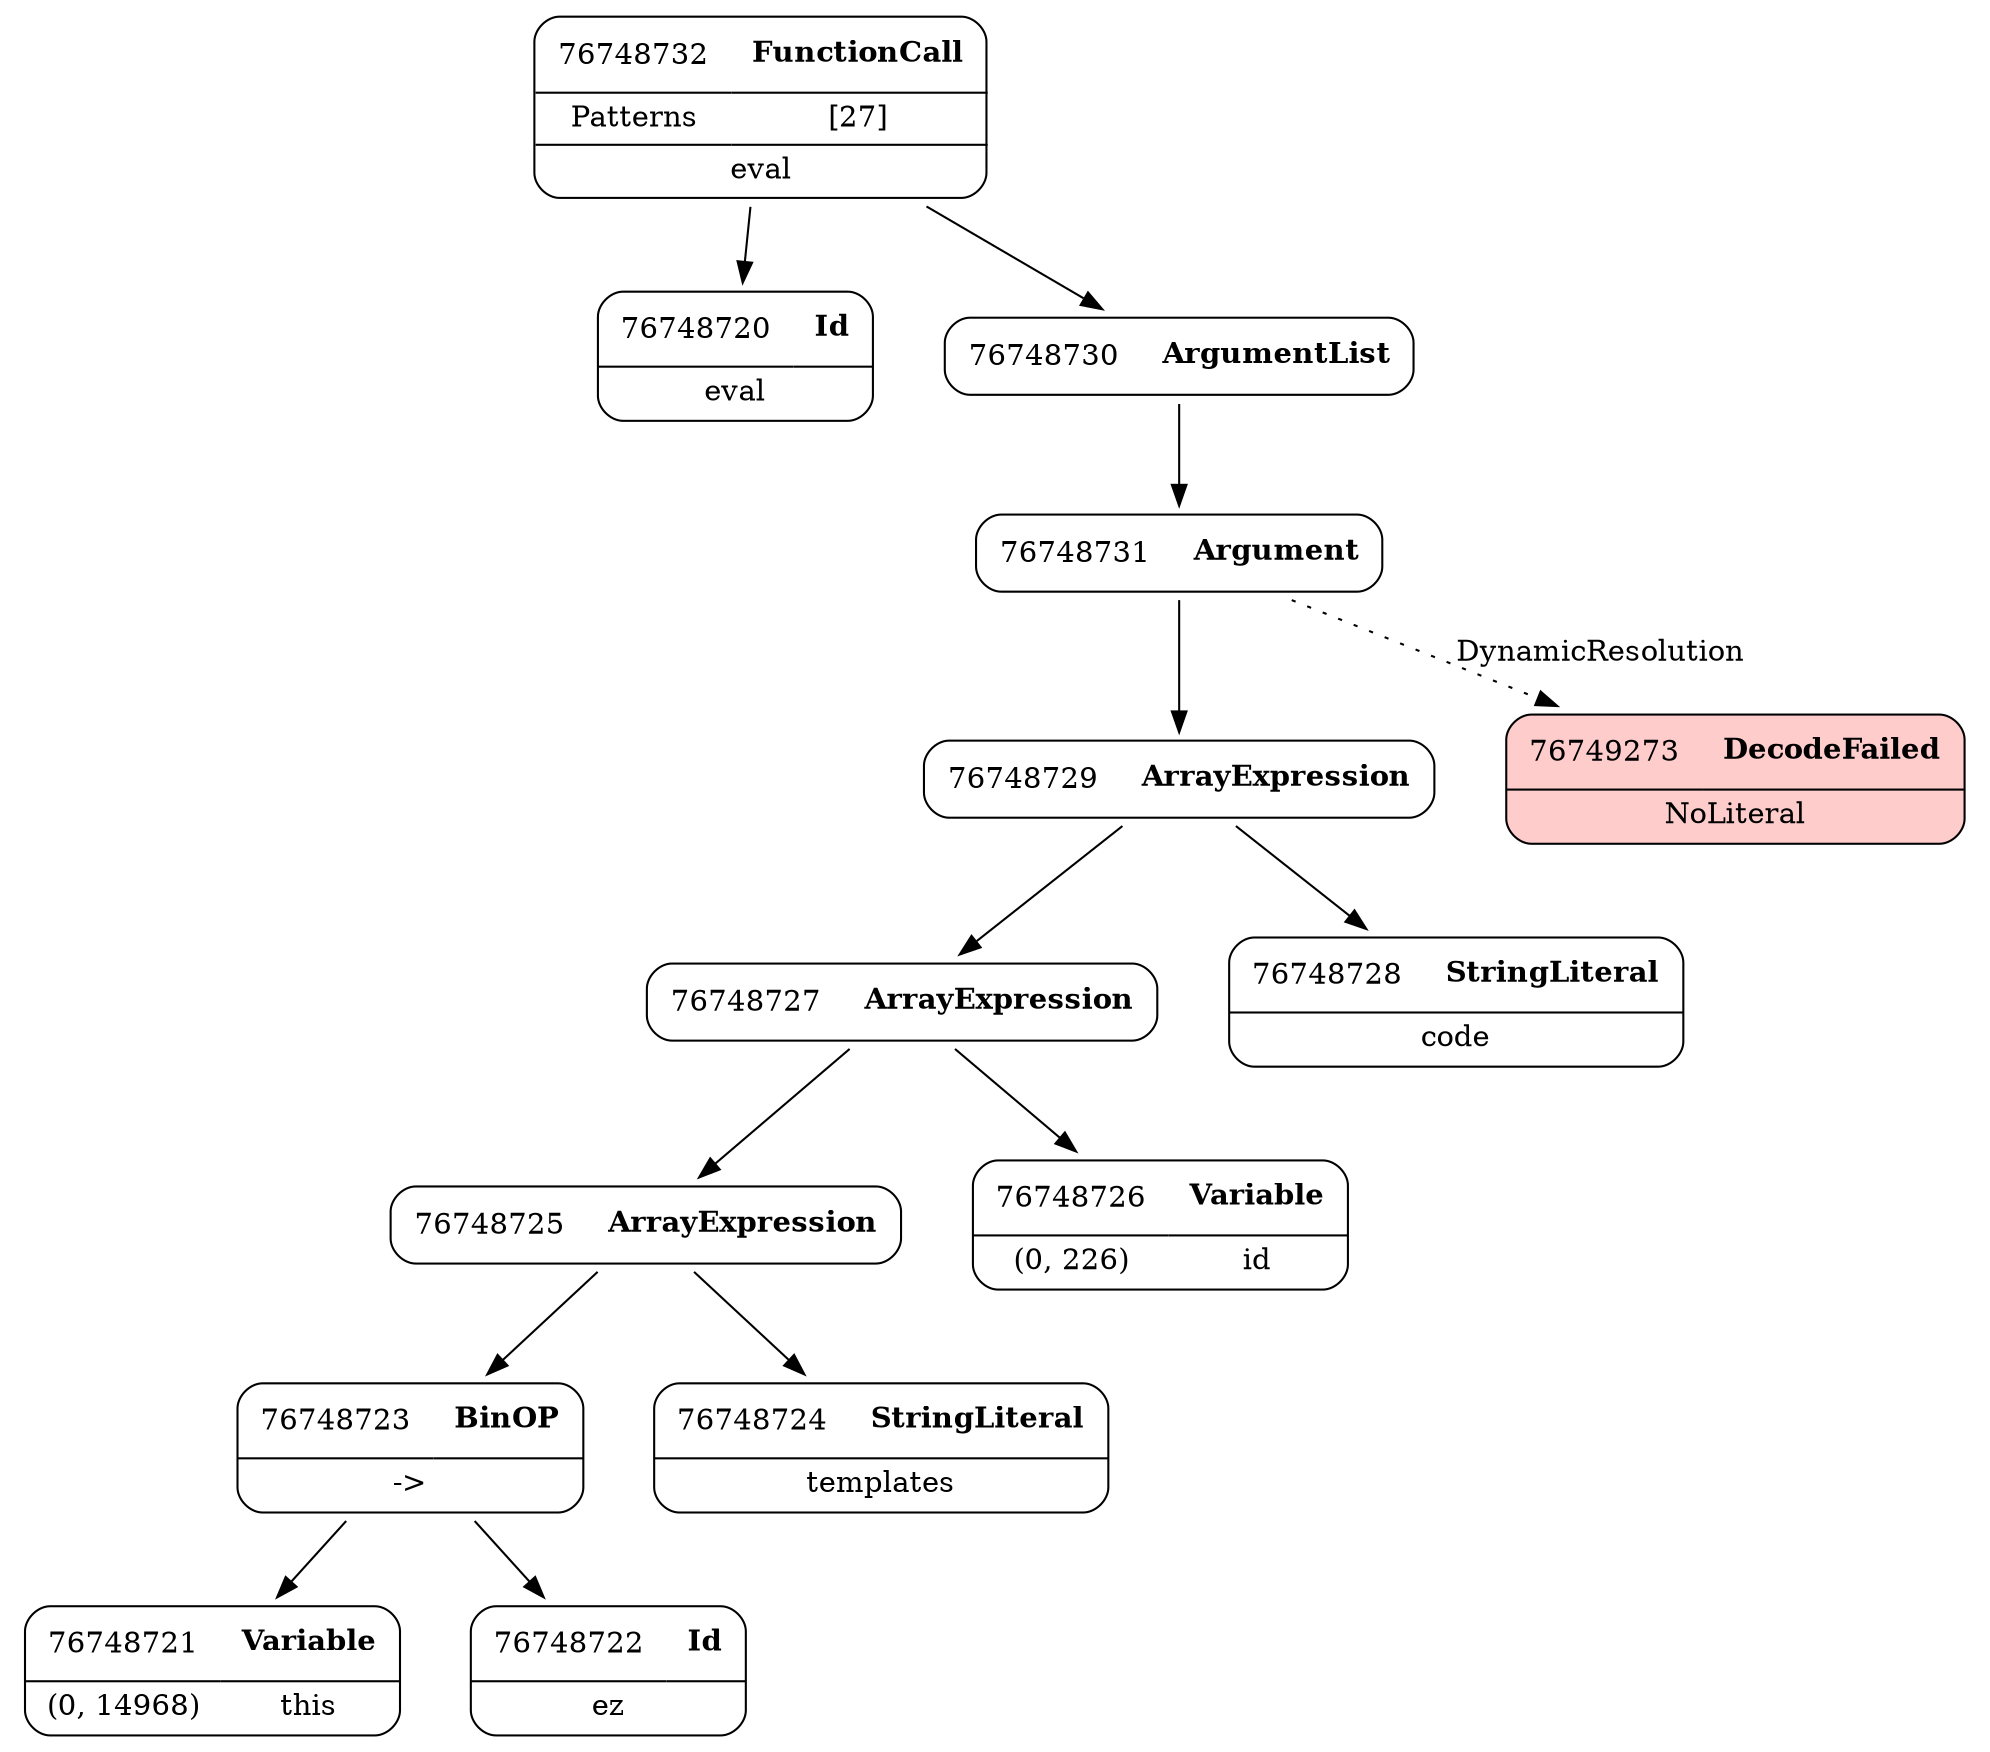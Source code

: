 digraph ast {
node [shape=none];
76748723 [label=<<TABLE border='1' cellspacing='0' cellpadding='10' style='rounded' ><TR><TD border='0'>76748723</TD><TD border='0'><B>BinOP</B></TD></TR><HR/><TR><TD border='0' cellpadding='5' colspan='2'>-&gt;</TD></TR></TABLE>>];
76748723 -> 76748721 [weight=2];
76748723 -> 76748722 [weight=2];
76748722 [label=<<TABLE border='1' cellspacing='0' cellpadding='10' style='rounded' ><TR><TD border='0'>76748722</TD><TD border='0'><B>Id</B></TD></TR><HR/><TR><TD border='0' cellpadding='5' colspan='2'>ez</TD></TR></TABLE>>];
76748721 [label=<<TABLE border='1' cellspacing='0' cellpadding='10' style='rounded' ><TR><TD border='0'>76748721</TD><TD border='0'><B>Variable</B></TD></TR><HR/><TR><TD border='0' cellpadding='5'>(0, 14968)</TD><TD border='0' cellpadding='5'>this</TD></TR></TABLE>>];
76748720 [label=<<TABLE border='1' cellspacing='0' cellpadding='10' style='rounded' ><TR><TD border='0'>76748720</TD><TD border='0'><B>Id</B></TD></TR><HR/><TR><TD border='0' cellpadding='5' colspan='2'>eval</TD></TR></TABLE>>];
76748727 [label=<<TABLE border='1' cellspacing='0' cellpadding='10' style='rounded' ><TR><TD border='0'>76748727</TD><TD border='0'><B>ArrayExpression</B></TD></TR></TABLE>>];
76748727 -> 76748725 [weight=2];
76748727 -> 76748726 [weight=2];
76748726 [label=<<TABLE border='1' cellspacing='0' cellpadding='10' style='rounded' ><TR><TD border='0'>76748726</TD><TD border='0'><B>Variable</B></TD></TR><HR/><TR><TD border='0' cellpadding='5'>(0, 226)</TD><TD border='0' cellpadding='5'>id</TD></TR></TABLE>>];
76748725 [label=<<TABLE border='1' cellspacing='0' cellpadding='10' style='rounded' ><TR><TD border='0'>76748725</TD><TD border='0'><B>ArrayExpression</B></TD></TR></TABLE>>];
76748725 -> 76748723 [weight=2];
76748725 -> 76748724 [weight=2];
76748724 [label=<<TABLE border='1' cellspacing='0' cellpadding='10' style='rounded' ><TR><TD border='0'>76748724</TD><TD border='0'><B>StringLiteral</B></TD></TR><HR/><TR><TD border='0' cellpadding='5' colspan='2'>templates</TD></TR></TABLE>>];
76748731 [label=<<TABLE border='1' cellspacing='0' cellpadding='10' style='rounded' ><TR><TD border='0'>76748731</TD><TD border='0'><B>Argument</B></TD></TR></TABLE>>];
76748731 -> 76748729 [weight=2];
76748731 -> 76749273 [style=dotted,label=DynamicResolution];
76748730 [label=<<TABLE border='1' cellspacing='0' cellpadding='10' style='rounded' ><TR><TD border='0'>76748730</TD><TD border='0'><B>ArgumentList</B></TD></TR></TABLE>>];
76748730 -> 76748731 [weight=2];
76748729 [label=<<TABLE border='1' cellspacing='0' cellpadding='10' style='rounded' ><TR><TD border='0'>76748729</TD><TD border='0'><B>ArrayExpression</B></TD></TR></TABLE>>];
76748729 -> 76748727 [weight=2];
76748729 -> 76748728 [weight=2];
76749273 [label=<<TABLE border='1' cellspacing='0' cellpadding='10' style='rounded' bgcolor='#FFCCCC' ><TR><TD border='0'>76749273</TD><TD border='0'><B>DecodeFailed</B></TD></TR><HR/><TR><TD border='0' cellpadding='5' colspan='2'>NoLiteral</TD></TR></TABLE>>];
76748728 [label=<<TABLE border='1' cellspacing='0' cellpadding='10' style='rounded' ><TR><TD border='0'>76748728</TD><TD border='0'><B>StringLiteral</B></TD></TR><HR/><TR><TD border='0' cellpadding='5' colspan='2'>code</TD></TR></TABLE>>];
76748732 [label=<<TABLE border='1' cellspacing='0' cellpadding='10' style='rounded' ><TR><TD border='0'>76748732</TD><TD border='0'><B>FunctionCall</B></TD></TR><HR/><TR><TD border='0' cellpadding='5'>Patterns</TD><TD border='0' cellpadding='5'>[27]</TD></TR><HR/><TR><TD border='0' cellpadding='5' colspan='2'>eval</TD></TR></TABLE>>];
76748732 -> 76748720 [weight=2];
76748732 -> 76748730 [weight=2];
}
